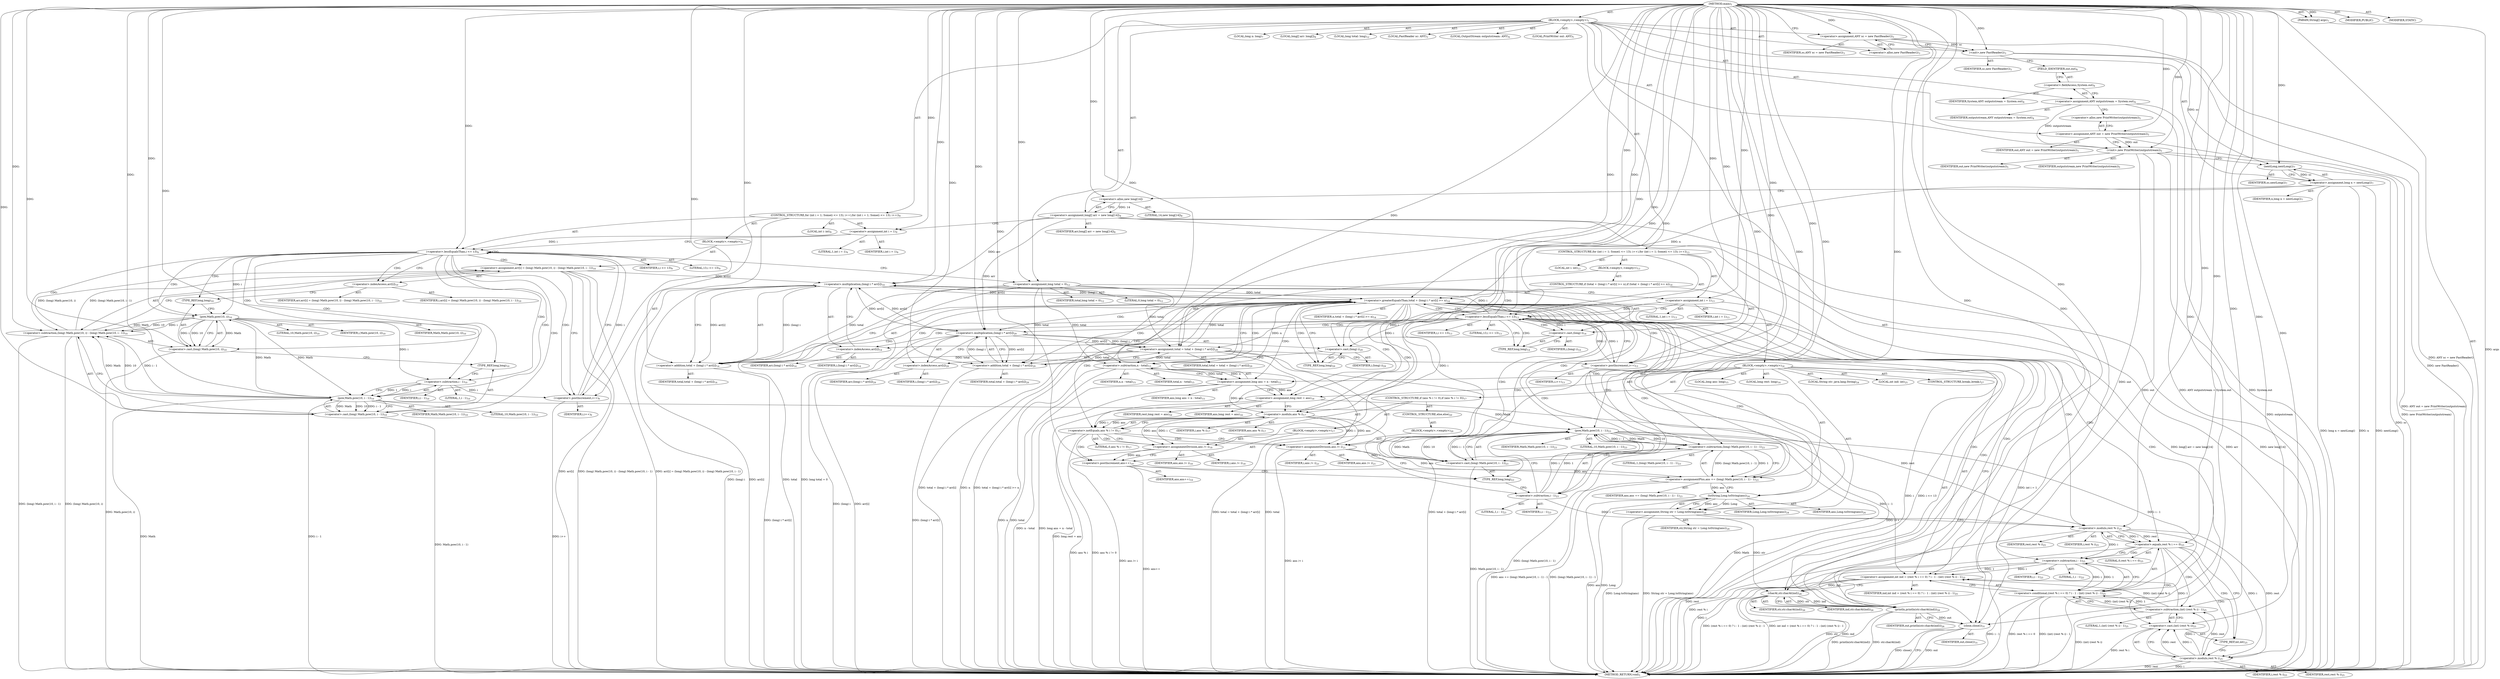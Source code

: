 digraph "main" {  
"21" [label = <(METHOD,main)<SUB>1</SUB>> ]
"22" [label = <(PARAM,String[] args)<SUB>1</SUB>> ]
"23" [label = <(BLOCK,&lt;empty&gt;,&lt;empty&gt;)<SUB>1</SUB>> ]
"4" [label = <(LOCAL,FastReader sc: ANY)<SUB>3</SUB>> ]
"24" [label = <(&lt;operator&gt;.assignment,ANY sc = new FastReader())<SUB>3</SUB>> ]
"25" [label = <(IDENTIFIER,sc,ANY sc = new FastReader())<SUB>3</SUB>> ]
"26" [label = <(&lt;operator&gt;.alloc,new FastReader())<SUB>3</SUB>> ]
"27" [label = <(&lt;init&gt;,new FastReader())<SUB>3</SUB>> ]
"3" [label = <(IDENTIFIER,sc,new FastReader())<SUB>3</SUB>> ]
"28" [label = <(LOCAL,OutputStream outputstream: ANY)<SUB>4</SUB>> ]
"29" [label = <(&lt;operator&gt;.assignment,ANY outputstream = System.out)<SUB>4</SUB>> ]
"30" [label = <(IDENTIFIER,outputstream,ANY outputstream = System.out)<SUB>4</SUB>> ]
"31" [label = <(&lt;operator&gt;.fieldAccess,System.out)<SUB>4</SUB>> ]
"32" [label = <(IDENTIFIER,System,ANY outputstream = System.out)<SUB>4</SUB>> ]
"33" [label = <(FIELD_IDENTIFIER,out,out)<SUB>4</SUB>> ]
"6" [label = <(LOCAL,PrintWriter out: ANY)<SUB>5</SUB>> ]
"34" [label = <(&lt;operator&gt;.assignment,ANY out = new PrintWriter(outputstream))<SUB>5</SUB>> ]
"35" [label = <(IDENTIFIER,out,ANY out = new PrintWriter(outputstream))<SUB>5</SUB>> ]
"36" [label = <(&lt;operator&gt;.alloc,new PrintWriter(outputstream))<SUB>5</SUB>> ]
"37" [label = <(&lt;init&gt;,new PrintWriter(outputstream))<SUB>5</SUB>> ]
"5" [label = <(IDENTIFIER,out,new PrintWriter(outputstream))<SUB>5</SUB>> ]
"38" [label = <(IDENTIFIER,outputstream,new PrintWriter(outputstream))<SUB>5</SUB>> ]
"39" [label = <(LOCAL,long n: long)<SUB>7</SUB>> ]
"40" [label = <(&lt;operator&gt;.assignment,long n = nextLong())<SUB>7</SUB>> ]
"41" [label = <(IDENTIFIER,n,long n = nextLong())<SUB>7</SUB>> ]
"42" [label = <(nextLong,nextLong())<SUB>7</SUB>> ]
"43" [label = <(IDENTIFIER,sc,nextLong())<SUB>7</SUB>> ]
"44" [label = <(LOCAL,long[] arr: long[])<SUB>8</SUB>> ]
"45" [label = <(&lt;operator&gt;.assignment,long[] arr = new long[14])<SUB>8</SUB>> ]
"46" [label = <(IDENTIFIER,arr,long[] arr = new long[14])<SUB>8</SUB>> ]
"47" [label = <(&lt;operator&gt;.alloc,new long[14])> ]
"48" [label = <(LITERAL,14,new long[14])<SUB>8</SUB>> ]
"49" [label = <(CONTROL_STRUCTURE,for (int i = 1; Some(i &lt;= 13); i++),for (int i = 1; Some(i &lt;= 13); i++))<SUB>9</SUB>> ]
"50" [label = <(LOCAL,int i: int)<SUB>9</SUB>> ]
"51" [label = <(&lt;operator&gt;.assignment,int i = 1)<SUB>9</SUB>> ]
"52" [label = <(IDENTIFIER,i,int i = 1)<SUB>9</SUB>> ]
"53" [label = <(LITERAL,1,int i = 1)<SUB>9</SUB>> ]
"54" [label = <(&lt;operator&gt;.lessEqualsThan,i &lt;= 13)<SUB>9</SUB>> ]
"55" [label = <(IDENTIFIER,i,i &lt;= 13)<SUB>9</SUB>> ]
"56" [label = <(LITERAL,13,i &lt;= 13)<SUB>9</SUB>> ]
"57" [label = <(&lt;operator&gt;.postIncrement,i++)<SUB>9</SUB>> ]
"58" [label = <(IDENTIFIER,i,i++)<SUB>9</SUB>> ]
"59" [label = <(BLOCK,&lt;empty&gt;,&lt;empty&gt;)<SUB>9</SUB>> ]
"60" [label = <(&lt;operator&gt;.assignment,arr[i] = (long) Math.pow(10, i) - (long) Math.pow(10, i - 1))<SUB>10</SUB>> ]
"61" [label = <(&lt;operator&gt;.indexAccess,arr[i])<SUB>10</SUB>> ]
"62" [label = <(IDENTIFIER,arr,arr[i] = (long) Math.pow(10, i) - (long) Math.pow(10, i - 1))<SUB>10</SUB>> ]
"63" [label = <(IDENTIFIER,i,arr[i] = (long) Math.pow(10, i) - (long) Math.pow(10, i - 1))<SUB>10</SUB>> ]
"64" [label = <(&lt;operator&gt;.subtraction,(long) Math.pow(10, i) - (long) Math.pow(10, i - 1))<SUB>10</SUB>> ]
"65" [label = <(&lt;operator&gt;.cast,(long) Math.pow(10, i))<SUB>10</SUB>> ]
"66" [label = <(TYPE_REF,long,long)<SUB>10</SUB>> ]
"67" [label = <(pow,Math.pow(10, i))<SUB>10</SUB>> ]
"68" [label = <(IDENTIFIER,Math,Math.pow(10, i))<SUB>10</SUB>> ]
"69" [label = <(LITERAL,10,Math.pow(10, i))<SUB>10</SUB>> ]
"70" [label = <(IDENTIFIER,i,Math.pow(10, i))<SUB>10</SUB>> ]
"71" [label = <(&lt;operator&gt;.cast,(long) Math.pow(10, i - 1))<SUB>10</SUB>> ]
"72" [label = <(TYPE_REF,long,long)<SUB>10</SUB>> ]
"73" [label = <(pow,Math.pow(10, i - 1))<SUB>10</SUB>> ]
"74" [label = <(IDENTIFIER,Math,Math.pow(10, i - 1))<SUB>10</SUB>> ]
"75" [label = <(LITERAL,10,Math.pow(10, i - 1))<SUB>10</SUB>> ]
"76" [label = <(&lt;operator&gt;.subtraction,i - 1)<SUB>10</SUB>> ]
"77" [label = <(IDENTIFIER,i,i - 1)<SUB>10</SUB>> ]
"78" [label = <(LITERAL,1,i - 1)<SUB>10</SUB>> ]
"79" [label = <(LOCAL,long total: long)<SUB>12</SUB>> ]
"80" [label = <(&lt;operator&gt;.assignment,long total = 0)<SUB>12</SUB>> ]
"81" [label = <(IDENTIFIER,total,long total = 0)<SUB>12</SUB>> ]
"82" [label = <(LITERAL,0,long total = 0)<SUB>12</SUB>> ]
"83" [label = <(CONTROL_STRUCTURE,for (int i = 1; Some(i &lt;= 13); i++),for (int i = 1; Some(i &lt;= 13); i++))<SUB>13</SUB>> ]
"84" [label = <(LOCAL,int i: int)<SUB>13</SUB>> ]
"85" [label = <(&lt;operator&gt;.assignment,int i = 1)<SUB>13</SUB>> ]
"86" [label = <(IDENTIFIER,i,int i = 1)<SUB>13</SUB>> ]
"87" [label = <(LITERAL,1,int i = 1)<SUB>13</SUB>> ]
"88" [label = <(&lt;operator&gt;.lessEqualsThan,i &lt;= 13)<SUB>13</SUB>> ]
"89" [label = <(IDENTIFIER,i,i &lt;= 13)<SUB>13</SUB>> ]
"90" [label = <(LITERAL,13,i &lt;= 13)<SUB>13</SUB>> ]
"91" [label = <(&lt;operator&gt;.postIncrement,i++)<SUB>13</SUB>> ]
"92" [label = <(IDENTIFIER,i,i++)<SUB>13</SUB>> ]
"93" [label = <(BLOCK,&lt;empty&gt;,&lt;empty&gt;)<SUB>13</SUB>> ]
"94" [label = <(CONTROL_STRUCTURE,if (total + (long) i * arr[i] &gt;= n),if (total + (long) i * arr[i] &gt;= n))<SUB>14</SUB>> ]
"95" [label = <(&lt;operator&gt;.greaterEqualsThan,total + (long) i * arr[i] &gt;= n)<SUB>14</SUB>> ]
"96" [label = <(&lt;operator&gt;.addition,total + (long) i * arr[i])<SUB>14</SUB>> ]
"97" [label = <(IDENTIFIER,total,total + (long) i * arr[i])<SUB>14</SUB>> ]
"98" [label = <(&lt;operator&gt;.multiplication,(long) i * arr[i])<SUB>14</SUB>> ]
"99" [label = <(&lt;operator&gt;.cast,(long) i)<SUB>14</SUB>> ]
"100" [label = <(TYPE_REF,long,long)<SUB>14</SUB>> ]
"101" [label = <(IDENTIFIER,i,(long) i)<SUB>14</SUB>> ]
"102" [label = <(&lt;operator&gt;.indexAccess,arr[i])<SUB>14</SUB>> ]
"103" [label = <(IDENTIFIER,arr,(long) i * arr[i])<SUB>14</SUB>> ]
"104" [label = <(IDENTIFIER,i,(long) i * arr[i])<SUB>14</SUB>> ]
"105" [label = <(IDENTIFIER,n,total + (long) i * arr[i] &gt;= n)<SUB>14</SUB>> ]
"106" [label = <(BLOCK,&lt;empty&gt;,&lt;empty&gt;)<SUB>14</SUB>> ]
"107" [label = <(LOCAL,long ans: long)<SUB>15</SUB>> ]
"108" [label = <(&lt;operator&gt;.assignment,long ans = n - total)<SUB>15</SUB>> ]
"109" [label = <(IDENTIFIER,ans,long ans = n - total)<SUB>15</SUB>> ]
"110" [label = <(&lt;operator&gt;.subtraction,n - total)<SUB>15</SUB>> ]
"111" [label = <(IDENTIFIER,n,n - total)<SUB>15</SUB>> ]
"112" [label = <(IDENTIFIER,total,n - total)<SUB>15</SUB>> ]
"113" [label = <(LOCAL,long rest: long)<SUB>16</SUB>> ]
"114" [label = <(&lt;operator&gt;.assignment,long rest = ans)<SUB>16</SUB>> ]
"115" [label = <(IDENTIFIER,rest,long rest = ans)<SUB>16</SUB>> ]
"116" [label = <(IDENTIFIER,ans,long rest = ans)<SUB>16</SUB>> ]
"117" [label = <(CONTROL_STRUCTURE,if (ans % i != 0),if (ans % i != 0))<SUB>17</SUB>> ]
"118" [label = <(&lt;operator&gt;.notEquals,ans % i != 0)<SUB>17</SUB>> ]
"119" [label = <(&lt;operator&gt;.modulo,ans % i)<SUB>17</SUB>> ]
"120" [label = <(IDENTIFIER,ans,ans % i)<SUB>17</SUB>> ]
"121" [label = <(IDENTIFIER,i,ans % i)<SUB>17</SUB>> ]
"122" [label = <(LITERAL,0,ans % i != 0)<SUB>17</SUB>> ]
"123" [label = <(BLOCK,&lt;empty&gt;,&lt;empty&gt;)<SUB>17</SUB>> ]
"124" [label = <(&lt;operator&gt;.assignmentDivision,ans /= i)<SUB>18</SUB>> ]
"125" [label = <(IDENTIFIER,ans,ans /= i)<SUB>18</SUB>> ]
"126" [label = <(IDENTIFIER,i,ans /= i)<SUB>18</SUB>> ]
"127" [label = <(&lt;operator&gt;.postIncrement,ans++)<SUB>19</SUB>> ]
"128" [label = <(IDENTIFIER,ans,ans++)<SUB>19</SUB>> ]
"129" [label = <(CONTROL_STRUCTURE,else,else)<SUB>20</SUB>> ]
"130" [label = <(BLOCK,&lt;empty&gt;,&lt;empty&gt;)<SUB>20</SUB>> ]
"131" [label = <(&lt;operator&gt;.assignmentDivision,ans /= i)<SUB>21</SUB>> ]
"132" [label = <(IDENTIFIER,ans,ans /= i)<SUB>21</SUB>> ]
"133" [label = <(IDENTIFIER,i,ans /= i)<SUB>21</SUB>> ]
"134" [label = <(&lt;operator&gt;.assignmentPlus,ans += (long) Math.pow(10, i - 1) - 1)<SUB>23</SUB>> ]
"135" [label = <(IDENTIFIER,ans,ans += (long) Math.pow(10, i - 1) - 1)<SUB>23</SUB>> ]
"136" [label = <(&lt;operator&gt;.subtraction,(long) Math.pow(10, i - 1) - 1)<SUB>23</SUB>> ]
"137" [label = <(&lt;operator&gt;.cast,(long) Math.pow(10, i - 1))<SUB>23</SUB>> ]
"138" [label = <(TYPE_REF,long,long)<SUB>23</SUB>> ]
"139" [label = <(pow,Math.pow(10, i - 1))<SUB>23</SUB>> ]
"140" [label = <(IDENTIFIER,Math,Math.pow(10, i - 1))<SUB>23</SUB>> ]
"141" [label = <(LITERAL,10,Math.pow(10, i - 1))<SUB>23</SUB>> ]
"142" [label = <(&lt;operator&gt;.subtraction,i - 1)<SUB>23</SUB>> ]
"143" [label = <(IDENTIFIER,i,i - 1)<SUB>23</SUB>> ]
"144" [label = <(LITERAL,1,i - 1)<SUB>23</SUB>> ]
"145" [label = <(LITERAL,1,(long) Math.pow(10, i - 1) - 1)<SUB>23</SUB>> ]
"146" [label = <(LOCAL,String str: java.lang.String)<SUB>24</SUB>> ]
"147" [label = <(&lt;operator&gt;.assignment,String str = Long.toString(ans))<SUB>24</SUB>> ]
"148" [label = <(IDENTIFIER,str,String str = Long.toString(ans))<SUB>24</SUB>> ]
"149" [label = <(toString,Long.toString(ans))<SUB>24</SUB>> ]
"150" [label = <(IDENTIFIER,Long,Long.toString(ans))<SUB>24</SUB>> ]
"151" [label = <(IDENTIFIER,ans,Long.toString(ans))<SUB>24</SUB>> ]
"152" [label = <(LOCAL,int ind: int)<SUB>25</SUB>> ]
"153" [label = <(&lt;operator&gt;.assignment,int ind = (rest % i == 0) ? i - 1 : (int) (rest % i) - 1)<SUB>25</SUB>> ]
"154" [label = <(IDENTIFIER,ind,int ind = (rest % i == 0) ? i - 1 : (int) (rest % i) - 1)<SUB>25</SUB>> ]
"155" [label = <(&lt;operator&gt;.conditional,(rest % i == 0) ? i - 1 : (int) (rest % i) - 1)<SUB>25</SUB>> ]
"156" [label = <(&lt;operator&gt;.equals,rest % i == 0)<SUB>25</SUB>> ]
"157" [label = <(&lt;operator&gt;.modulo,rest % i)<SUB>25</SUB>> ]
"158" [label = <(IDENTIFIER,rest,rest % i)<SUB>25</SUB>> ]
"159" [label = <(IDENTIFIER,i,rest % i)<SUB>25</SUB>> ]
"160" [label = <(LITERAL,0,rest % i == 0)<SUB>25</SUB>> ]
"161" [label = <(&lt;operator&gt;.subtraction,i - 1)<SUB>25</SUB>> ]
"162" [label = <(IDENTIFIER,i,i - 1)<SUB>25</SUB>> ]
"163" [label = <(LITERAL,1,i - 1)<SUB>25</SUB>> ]
"164" [label = <(&lt;operator&gt;.subtraction,(int) (rest % i) - 1)<SUB>25</SUB>> ]
"165" [label = <(&lt;operator&gt;.cast,(int) (rest % i))<SUB>25</SUB>> ]
"166" [label = <(TYPE_REF,int,int)<SUB>25</SUB>> ]
"167" [label = <(&lt;operator&gt;.modulo,rest % i)<SUB>25</SUB>> ]
"168" [label = <(IDENTIFIER,rest,rest % i)<SUB>25</SUB>> ]
"169" [label = <(IDENTIFIER,i,rest % i)<SUB>25</SUB>> ]
"170" [label = <(LITERAL,1,(int) (rest % i) - 1)<SUB>25</SUB>> ]
"171" [label = <(println,println(str.charAt(ind)))<SUB>26</SUB>> ]
"172" [label = <(IDENTIFIER,out,println(str.charAt(ind)))<SUB>26</SUB>> ]
"173" [label = <(charAt,str.charAt(ind))<SUB>26</SUB>> ]
"174" [label = <(IDENTIFIER,str,str.charAt(ind))<SUB>26</SUB>> ]
"175" [label = <(IDENTIFIER,ind,str.charAt(ind))<SUB>26</SUB>> ]
"176" [label = <(CONTROL_STRUCTURE,break;,break;)<SUB>27</SUB>> ]
"177" [label = <(&lt;operator&gt;.assignment,total = total + (long) i * arr[i])<SUB>29</SUB>> ]
"178" [label = <(IDENTIFIER,total,total = total + (long) i * arr[i])<SUB>29</SUB>> ]
"179" [label = <(&lt;operator&gt;.addition,total + (long) i * arr[i])<SUB>29</SUB>> ]
"180" [label = <(IDENTIFIER,total,total + (long) i * arr[i])<SUB>29</SUB>> ]
"181" [label = <(&lt;operator&gt;.multiplication,(long) i * arr[i])<SUB>29</SUB>> ]
"182" [label = <(&lt;operator&gt;.cast,(long) i)<SUB>29</SUB>> ]
"183" [label = <(TYPE_REF,long,long)<SUB>29</SUB>> ]
"184" [label = <(IDENTIFIER,i,(long) i)<SUB>29</SUB>> ]
"185" [label = <(&lt;operator&gt;.indexAccess,arr[i])<SUB>29</SUB>> ]
"186" [label = <(IDENTIFIER,arr,(long) i * arr[i])<SUB>29</SUB>> ]
"187" [label = <(IDENTIFIER,i,(long) i * arr[i])<SUB>29</SUB>> ]
"188" [label = <(close,close())<SUB>31</SUB>> ]
"189" [label = <(IDENTIFIER,out,close())<SUB>31</SUB>> ]
"190" [label = <(MODIFIER,PUBLIC)> ]
"191" [label = <(MODIFIER,STATIC)> ]
"192" [label = <(METHOD_RETURN,void)<SUB>1</SUB>> ]
  "21" -> "22"  [ label = "AST: "] 
  "21" -> "23"  [ label = "AST: "] 
  "21" -> "190"  [ label = "AST: "] 
  "21" -> "191"  [ label = "AST: "] 
  "21" -> "192"  [ label = "AST: "] 
  "23" -> "4"  [ label = "AST: "] 
  "23" -> "24"  [ label = "AST: "] 
  "23" -> "27"  [ label = "AST: "] 
  "23" -> "28"  [ label = "AST: "] 
  "23" -> "29"  [ label = "AST: "] 
  "23" -> "6"  [ label = "AST: "] 
  "23" -> "34"  [ label = "AST: "] 
  "23" -> "37"  [ label = "AST: "] 
  "23" -> "39"  [ label = "AST: "] 
  "23" -> "40"  [ label = "AST: "] 
  "23" -> "44"  [ label = "AST: "] 
  "23" -> "45"  [ label = "AST: "] 
  "23" -> "49"  [ label = "AST: "] 
  "23" -> "79"  [ label = "AST: "] 
  "23" -> "80"  [ label = "AST: "] 
  "23" -> "83"  [ label = "AST: "] 
  "23" -> "188"  [ label = "AST: "] 
  "24" -> "25"  [ label = "AST: "] 
  "24" -> "26"  [ label = "AST: "] 
  "27" -> "3"  [ label = "AST: "] 
  "29" -> "30"  [ label = "AST: "] 
  "29" -> "31"  [ label = "AST: "] 
  "31" -> "32"  [ label = "AST: "] 
  "31" -> "33"  [ label = "AST: "] 
  "34" -> "35"  [ label = "AST: "] 
  "34" -> "36"  [ label = "AST: "] 
  "37" -> "5"  [ label = "AST: "] 
  "37" -> "38"  [ label = "AST: "] 
  "40" -> "41"  [ label = "AST: "] 
  "40" -> "42"  [ label = "AST: "] 
  "42" -> "43"  [ label = "AST: "] 
  "45" -> "46"  [ label = "AST: "] 
  "45" -> "47"  [ label = "AST: "] 
  "47" -> "48"  [ label = "AST: "] 
  "49" -> "50"  [ label = "AST: "] 
  "49" -> "51"  [ label = "AST: "] 
  "49" -> "54"  [ label = "AST: "] 
  "49" -> "57"  [ label = "AST: "] 
  "49" -> "59"  [ label = "AST: "] 
  "51" -> "52"  [ label = "AST: "] 
  "51" -> "53"  [ label = "AST: "] 
  "54" -> "55"  [ label = "AST: "] 
  "54" -> "56"  [ label = "AST: "] 
  "57" -> "58"  [ label = "AST: "] 
  "59" -> "60"  [ label = "AST: "] 
  "60" -> "61"  [ label = "AST: "] 
  "60" -> "64"  [ label = "AST: "] 
  "61" -> "62"  [ label = "AST: "] 
  "61" -> "63"  [ label = "AST: "] 
  "64" -> "65"  [ label = "AST: "] 
  "64" -> "71"  [ label = "AST: "] 
  "65" -> "66"  [ label = "AST: "] 
  "65" -> "67"  [ label = "AST: "] 
  "67" -> "68"  [ label = "AST: "] 
  "67" -> "69"  [ label = "AST: "] 
  "67" -> "70"  [ label = "AST: "] 
  "71" -> "72"  [ label = "AST: "] 
  "71" -> "73"  [ label = "AST: "] 
  "73" -> "74"  [ label = "AST: "] 
  "73" -> "75"  [ label = "AST: "] 
  "73" -> "76"  [ label = "AST: "] 
  "76" -> "77"  [ label = "AST: "] 
  "76" -> "78"  [ label = "AST: "] 
  "80" -> "81"  [ label = "AST: "] 
  "80" -> "82"  [ label = "AST: "] 
  "83" -> "84"  [ label = "AST: "] 
  "83" -> "85"  [ label = "AST: "] 
  "83" -> "88"  [ label = "AST: "] 
  "83" -> "91"  [ label = "AST: "] 
  "83" -> "93"  [ label = "AST: "] 
  "85" -> "86"  [ label = "AST: "] 
  "85" -> "87"  [ label = "AST: "] 
  "88" -> "89"  [ label = "AST: "] 
  "88" -> "90"  [ label = "AST: "] 
  "91" -> "92"  [ label = "AST: "] 
  "93" -> "94"  [ label = "AST: "] 
  "93" -> "177"  [ label = "AST: "] 
  "94" -> "95"  [ label = "AST: "] 
  "94" -> "106"  [ label = "AST: "] 
  "95" -> "96"  [ label = "AST: "] 
  "95" -> "105"  [ label = "AST: "] 
  "96" -> "97"  [ label = "AST: "] 
  "96" -> "98"  [ label = "AST: "] 
  "98" -> "99"  [ label = "AST: "] 
  "98" -> "102"  [ label = "AST: "] 
  "99" -> "100"  [ label = "AST: "] 
  "99" -> "101"  [ label = "AST: "] 
  "102" -> "103"  [ label = "AST: "] 
  "102" -> "104"  [ label = "AST: "] 
  "106" -> "107"  [ label = "AST: "] 
  "106" -> "108"  [ label = "AST: "] 
  "106" -> "113"  [ label = "AST: "] 
  "106" -> "114"  [ label = "AST: "] 
  "106" -> "117"  [ label = "AST: "] 
  "106" -> "134"  [ label = "AST: "] 
  "106" -> "146"  [ label = "AST: "] 
  "106" -> "147"  [ label = "AST: "] 
  "106" -> "152"  [ label = "AST: "] 
  "106" -> "153"  [ label = "AST: "] 
  "106" -> "171"  [ label = "AST: "] 
  "106" -> "176"  [ label = "AST: "] 
  "108" -> "109"  [ label = "AST: "] 
  "108" -> "110"  [ label = "AST: "] 
  "110" -> "111"  [ label = "AST: "] 
  "110" -> "112"  [ label = "AST: "] 
  "114" -> "115"  [ label = "AST: "] 
  "114" -> "116"  [ label = "AST: "] 
  "117" -> "118"  [ label = "AST: "] 
  "117" -> "123"  [ label = "AST: "] 
  "117" -> "129"  [ label = "AST: "] 
  "118" -> "119"  [ label = "AST: "] 
  "118" -> "122"  [ label = "AST: "] 
  "119" -> "120"  [ label = "AST: "] 
  "119" -> "121"  [ label = "AST: "] 
  "123" -> "124"  [ label = "AST: "] 
  "123" -> "127"  [ label = "AST: "] 
  "124" -> "125"  [ label = "AST: "] 
  "124" -> "126"  [ label = "AST: "] 
  "127" -> "128"  [ label = "AST: "] 
  "129" -> "130"  [ label = "AST: "] 
  "130" -> "131"  [ label = "AST: "] 
  "131" -> "132"  [ label = "AST: "] 
  "131" -> "133"  [ label = "AST: "] 
  "134" -> "135"  [ label = "AST: "] 
  "134" -> "136"  [ label = "AST: "] 
  "136" -> "137"  [ label = "AST: "] 
  "136" -> "145"  [ label = "AST: "] 
  "137" -> "138"  [ label = "AST: "] 
  "137" -> "139"  [ label = "AST: "] 
  "139" -> "140"  [ label = "AST: "] 
  "139" -> "141"  [ label = "AST: "] 
  "139" -> "142"  [ label = "AST: "] 
  "142" -> "143"  [ label = "AST: "] 
  "142" -> "144"  [ label = "AST: "] 
  "147" -> "148"  [ label = "AST: "] 
  "147" -> "149"  [ label = "AST: "] 
  "149" -> "150"  [ label = "AST: "] 
  "149" -> "151"  [ label = "AST: "] 
  "153" -> "154"  [ label = "AST: "] 
  "153" -> "155"  [ label = "AST: "] 
  "155" -> "156"  [ label = "AST: "] 
  "155" -> "161"  [ label = "AST: "] 
  "155" -> "164"  [ label = "AST: "] 
  "156" -> "157"  [ label = "AST: "] 
  "156" -> "160"  [ label = "AST: "] 
  "157" -> "158"  [ label = "AST: "] 
  "157" -> "159"  [ label = "AST: "] 
  "161" -> "162"  [ label = "AST: "] 
  "161" -> "163"  [ label = "AST: "] 
  "164" -> "165"  [ label = "AST: "] 
  "164" -> "170"  [ label = "AST: "] 
  "165" -> "166"  [ label = "AST: "] 
  "165" -> "167"  [ label = "AST: "] 
  "167" -> "168"  [ label = "AST: "] 
  "167" -> "169"  [ label = "AST: "] 
  "171" -> "172"  [ label = "AST: "] 
  "171" -> "173"  [ label = "AST: "] 
  "173" -> "174"  [ label = "AST: "] 
  "173" -> "175"  [ label = "AST: "] 
  "177" -> "178"  [ label = "AST: "] 
  "177" -> "179"  [ label = "AST: "] 
  "179" -> "180"  [ label = "AST: "] 
  "179" -> "181"  [ label = "AST: "] 
  "181" -> "182"  [ label = "AST: "] 
  "181" -> "185"  [ label = "AST: "] 
  "182" -> "183"  [ label = "AST: "] 
  "182" -> "184"  [ label = "AST: "] 
  "185" -> "186"  [ label = "AST: "] 
  "185" -> "187"  [ label = "AST: "] 
  "188" -> "189"  [ label = "AST: "] 
  "24" -> "27"  [ label = "CFG: "] 
  "27" -> "33"  [ label = "CFG: "] 
  "29" -> "36"  [ label = "CFG: "] 
  "34" -> "37"  [ label = "CFG: "] 
  "37" -> "42"  [ label = "CFG: "] 
  "40" -> "47"  [ label = "CFG: "] 
  "45" -> "51"  [ label = "CFG: "] 
  "80" -> "85"  [ label = "CFG: "] 
  "188" -> "192"  [ label = "CFG: "] 
  "26" -> "24"  [ label = "CFG: "] 
  "31" -> "29"  [ label = "CFG: "] 
  "36" -> "34"  [ label = "CFG: "] 
  "42" -> "40"  [ label = "CFG: "] 
  "47" -> "45"  [ label = "CFG: "] 
  "51" -> "54"  [ label = "CFG: "] 
  "54" -> "61"  [ label = "CFG: "] 
  "54" -> "80"  [ label = "CFG: "] 
  "57" -> "54"  [ label = "CFG: "] 
  "85" -> "88"  [ label = "CFG: "] 
  "88" -> "100"  [ label = "CFG: "] 
  "88" -> "188"  [ label = "CFG: "] 
  "91" -> "88"  [ label = "CFG: "] 
  "33" -> "31"  [ label = "CFG: "] 
  "60" -> "57"  [ label = "CFG: "] 
  "177" -> "91"  [ label = "CFG: "] 
  "61" -> "66"  [ label = "CFG: "] 
  "64" -> "60"  [ label = "CFG: "] 
  "95" -> "110"  [ label = "CFG: "] 
  "95" -> "183"  [ label = "CFG: "] 
  "179" -> "177"  [ label = "CFG: "] 
  "65" -> "72"  [ label = "CFG: "] 
  "71" -> "64"  [ label = "CFG: "] 
  "96" -> "95"  [ label = "CFG: "] 
  "108" -> "114"  [ label = "CFG: "] 
  "114" -> "119"  [ label = "CFG: "] 
  "134" -> "149"  [ label = "CFG: "] 
  "147" -> "157"  [ label = "CFG: "] 
  "153" -> "173"  [ label = "CFG: "] 
  "171" -> "188"  [ label = "CFG: "] 
  "181" -> "179"  [ label = "CFG: "] 
  "66" -> "67"  [ label = "CFG: "] 
  "67" -> "65"  [ label = "CFG: "] 
  "72" -> "76"  [ label = "CFG: "] 
  "73" -> "71"  [ label = "CFG: "] 
  "98" -> "96"  [ label = "CFG: "] 
  "110" -> "108"  [ label = "CFG: "] 
  "118" -> "124"  [ label = "CFG: "] 
  "118" -> "131"  [ label = "CFG: "] 
  "136" -> "134"  [ label = "CFG: "] 
  "149" -> "147"  [ label = "CFG: "] 
  "155" -> "153"  [ label = "CFG: "] 
  "173" -> "171"  [ label = "CFG: "] 
  "182" -> "185"  [ label = "CFG: "] 
  "185" -> "181"  [ label = "CFG: "] 
  "76" -> "73"  [ label = "CFG: "] 
  "99" -> "102"  [ label = "CFG: "] 
  "102" -> "98"  [ label = "CFG: "] 
  "119" -> "118"  [ label = "CFG: "] 
  "124" -> "127"  [ label = "CFG: "] 
  "127" -> "138"  [ label = "CFG: "] 
  "137" -> "136"  [ label = "CFG: "] 
  "156" -> "166"  [ label = "CFG: "] 
  "156" -> "161"  [ label = "CFG: "] 
  "161" -> "155"  [ label = "CFG: "] 
  "164" -> "155"  [ label = "CFG: "] 
  "183" -> "182"  [ label = "CFG: "] 
  "100" -> "99"  [ label = "CFG: "] 
  "131" -> "138"  [ label = "CFG: "] 
  "138" -> "142"  [ label = "CFG: "] 
  "139" -> "137"  [ label = "CFG: "] 
  "157" -> "156"  [ label = "CFG: "] 
  "165" -> "164"  [ label = "CFG: "] 
  "142" -> "139"  [ label = "CFG: "] 
  "166" -> "167"  [ label = "CFG: "] 
  "167" -> "165"  [ label = "CFG: "] 
  "21" -> "26"  [ label = "CFG: "] 
  "22" -> "192"  [ label = "DDG: args"] 
  "24" -> "192"  [ label = "DDG: ANY sc = new FastReader()"] 
  "27" -> "192"  [ label = "DDG: new FastReader()"] 
  "29" -> "192"  [ label = "DDG: System.out"] 
  "29" -> "192"  [ label = "DDG: ANY outputstream = System.out"] 
  "34" -> "192"  [ label = "DDG: ANY out = new PrintWriter(outputstream)"] 
  "37" -> "192"  [ label = "DDG: outputstream"] 
  "37" -> "192"  [ label = "DDG: new PrintWriter(outputstream)"] 
  "40" -> "192"  [ label = "DDG: n"] 
  "42" -> "192"  [ label = "DDG: sc"] 
  "40" -> "192"  [ label = "DDG: nextLong()"] 
  "40" -> "192"  [ label = "DDG: long n = nextLong()"] 
  "45" -> "192"  [ label = "DDG: arr"] 
  "45" -> "192"  [ label = "DDG: new long[14]"] 
  "45" -> "192"  [ label = "DDG: long[] arr = new long[14]"] 
  "80" -> "192"  [ label = "DDG: total"] 
  "80" -> "192"  [ label = "DDG: long total = 0"] 
  "85" -> "192"  [ label = "DDG: int i = 1"] 
  "88" -> "192"  [ label = "DDG: i"] 
  "88" -> "192"  [ label = "DDG: i &lt;= 13"] 
  "98" -> "192"  [ label = "DDG: (long) i"] 
  "98" -> "192"  [ label = "DDG: arr[i]"] 
  "96" -> "192"  [ label = "DDG: (long) i * arr[i]"] 
  "95" -> "192"  [ label = "DDG: total + (long) i * arr[i]"] 
  "95" -> "192"  [ label = "DDG: n"] 
  "95" -> "192"  [ label = "DDG: total + (long) i * arr[i] &gt;= n"] 
  "177" -> "192"  [ label = "DDG: total"] 
  "181" -> "192"  [ label = "DDG: (long) i"] 
  "181" -> "192"  [ label = "DDG: arr[i]"] 
  "179" -> "192"  [ label = "DDG: (long) i * arr[i]"] 
  "177" -> "192"  [ label = "DDG: total + (long) i * arr[i]"] 
  "177" -> "192"  [ label = "DDG: total = total + (long) i * arr[i]"] 
  "91" -> "192"  [ label = "DDG: i++"] 
  "110" -> "192"  [ label = "DDG: n"] 
  "110" -> "192"  [ label = "DDG: total"] 
  "108" -> "192"  [ label = "DDG: n - total"] 
  "108" -> "192"  [ label = "DDG: long ans = n - total"] 
  "114" -> "192"  [ label = "DDG: long rest = ans"] 
  "118" -> "192"  [ label = "DDG: ans % i"] 
  "118" -> "192"  [ label = "DDG: ans % i != 0"] 
  "131" -> "192"  [ label = "DDG: ans /= i"] 
  "124" -> "192"  [ label = "DDG: ans /= i"] 
  "127" -> "192"  [ label = "DDG: ans++"] 
  "139" -> "192"  [ label = "DDG: Math"] 
  "137" -> "192"  [ label = "DDG: Math.pow(10, i - 1)"] 
  "136" -> "192"  [ label = "DDG: (long) Math.pow(10, i - 1)"] 
  "134" -> "192"  [ label = "DDG: (long) Math.pow(10, i - 1) - 1"] 
  "134" -> "192"  [ label = "DDG: ans += (long) Math.pow(10, i - 1) - 1"] 
  "149" -> "192"  [ label = "DDG: ans"] 
  "147" -> "192"  [ label = "DDG: Long.toString(ans)"] 
  "147" -> "192"  [ label = "DDG: String str = Long.toString(ans)"] 
  "157" -> "192"  [ label = "DDG: rest"] 
  "156" -> "192"  [ label = "DDG: rest % i"] 
  "155" -> "192"  [ label = "DDG: rest % i == 0"] 
  "167" -> "192"  [ label = "DDG: rest"] 
  "167" -> "192"  [ label = "DDG: i"] 
  "165" -> "192"  [ label = "DDG: rest % i"] 
  "164" -> "192"  [ label = "DDG: (int) (rest % i)"] 
  "155" -> "192"  [ label = "DDG: (int) (rest % i) - 1"] 
  "161" -> "192"  [ label = "DDG: i"] 
  "155" -> "192"  [ label = "DDG: i - 1"] 
  "153" -> "192"  [ label = "DDG: (rest % i == 0) ? i - 1 : (int) (rest % i) - 1"] 
  "153" -> "192"  [ label = "DDG: int ind = (rest % i == 0) ? i - 1 : (int) (rest % i) - 1"] 
  "173" -> "192"  [ label = "DDG: str"] 
  "173" -> "192"  [ label = "DDG: ind"] 
  "171" -> "192"  [ label = "DDG: str.charAt(ind)"] 
  "171" -> "192"  [ label = "DDG: println(str.charAt(ind))"] 
  "188" -> "192"  [ label = "DDG: out"] 
  "188" -> "192"  [ label = "DDG: close()"] 
  "60" -> "192"  [ label = "DDG: arr[i]"] 
  "65" -> "192"  [ label = "DDG: Math.pow(10, i)"] 
  "64" -> "192"  [ label = "DDG: (long) Math.pow(10, i)"] 
  "73" -> "192"  [ label = "DDG: Math"] 
  "73" -> "192"  [ label = "DDG: i - 1"] 
  "71" -> "192"  [ label = "DDG: Math.pow(10, i - 1)"] 
  "64" -> "192"  [ label = "DDG: (long) Math.pow(10, i - 1)"] 
  "60" -> "192"  [ label = "DDG: (long) Math.pow(10, i) - (long) Math.pow(10, i - 1)"] 
  "60" -> "192"  [ label = "DDG: arr[i] = (long) Math.pow(10, i) - (long) Math.pow(10, i - 1)"] 
  "57" -> "192"  [ label = "DDG: i++"] 
  "149" -> "192"  [ label = "DDG: Long"] 
  "21" -> "22"  [ label = "DDG: "] 
  "21" -> "24"  [ label = "DDG: "] 
  "21" -> "34"  [ label = "DDG: "] 
  "42" -> "40"  [ label = "DDG: sc"] 
  "47" -> "45"  [ label = "DDG: 14"] 
  "21" -> "80"  [ label = "DDG: "] 
  "24" -> "27"  [ label = "DDG: sc"] 
  "21" -> "27"  [ label = "DDG: "] 
  "34" -> "37"  [ label = "DDG: out"] 
  "21" -> "37"  [ label = "DDG: "] 
  "29" -> "37"  [ label = "DDG: outputstream"] 
  "21" -> "51"  [ label = "DDG: "] 
  "21" -> "85"  [ label = "DDG: "] 
  "37" -> "188"  [ label = "DDG: out"] 
  "171" -> "188"  [ label = "DDG: out"] 
  "21" -> "188"  [ label = "DDG: "] 
  "27" -> "42"  [ label = "DDG: sc"] 
  "21" -> "42"  [ label = "DDG: "] 
  "21" -> "47"  [ label = "DDG: "] 
  "51" -> "54"  [ label = "DDG: i"] 
  "57" -> "54"  [ label = "DDG: i"] 
  "21" -> "54"  [ label = "DDG: "] 
  "76" -> "57"  [ label = "DDG: i"] 
  "21" -> "57"  [ label = "DDG: "] 
  "64" -> "60"  [ label = "DDG: (long) Math.pow(10, i)"] 
  "64" -> "60"  [ label = "DDG: (long) Math.pow(10, i - 1)"] 
  "85" -> "88"  [ label = "DDG: i"] 
  "91" -> "88"  [ label = "DDG: i"] 
  "21" -> "88"  [ label = "DDG: "] 
  "21" -> "91"  [ label = "DDG: "] 
  "88" -> "91"  [ label = "DDG: i"] 
  "21" -> "177"  [ label = "DDG: "] 
  "80" -> "177"  [ label = "DDG: total"] 
  "181" -> "177"  [ label = "DDG: (long) i"] 
  "181" -> "177"  [ label = "DDG: arr[i]"] 
  "21" -> "64"  [ label = "DDG: "] 
  "67" -> "64"  [ label = "DDG: Math"] 
  "67" -> "64"  [ label = "DDG: 10"] 
  "67" -> "64"  [ label = "DDG: i"] 
  "73" -> "64"  [ label = "DDG: Math"] 
  "73" -> "64"  [ label = "DDG: 10"] 
  "73" -> "64"  [ label = "DDG: i - 1"] 
  "80" -> "95"  [ label = "DDG: total"] 
  "177" -> "95"  [ label = "DDG: total"] 
  "21" -> "95"  [ label = "DDG: "] 
  "98" -> "95"  [ label = "DDG: (long) i"] 
  "98" -> "95"  [ label = "DDG: arr[i]"] 
  "40" -> "95"  [ label = "DDG: n"] 
  "110" -> "108"  [ label = "DDG: n"] 
  "110" -> "108"  [ label = "DDG: total"] 
  "108" -> "114"  [ label = "DDG: ans"] 
  "21" -> "114"  [ label = "DDG: "] 
  "136" -> "134"  [ label = "DDG: (long) Math.pow(10, i - 1)"] 
  "136" -> "134"  [ label = "DDG: 1"] 
  "149" -> "147"  [ label = "DDG: Long"] 
  "149" -> "147"  [ label = "DDG: ans"] 
  "139" -> "153"  [ label = "DDG: i - 1"] 
  "161" -> "153"  [ label = "DDG: i"] 
  "161" -> "153"  [ label = "DDG: 1"] 
  "164" -> "153"  [ label = "DDG: (int) (rest % i)"] 
  "164" -> "153"  [ label = "DDG: 1"] 
  "21" -> "179"  [ label = "DDG: "] 
  "80" -> "179"  [ label = "DDG: total"] 
  "177" -> "179"  [ label = "DDG: total"] 
  "181" -> "179"  [ label = "DDG: (long) i"] 
  "181" -> "179"  [ label = "DDG: arr[i]"] 
  "21" -> "65"  [ label = "DDG: "] 
  "67" -> "65"  [ label = "DDG: Math"] 
  "67" -> "65"  [ label = "DDG: 10"] 
  "67" -> "65"  [ label = "DDG: i"] 
  "21" -> "71"  [ label = "DDG: "] 
  "73" -> "71"  [ label = "DDG: Math"] 
  "73" -> "71"  [ label = "DDG: 10"] 
  "73" -> "71"  [ label = "DDG: i - 1"] 
  "80" -> "96"  [ label = "DDG: total"] 
  "177" -> "96"  [ label = "DDG: total"] 
  "21" -> "96"  [ label = "DDG: "] 
  "98" -> "96"  [ label = "DDG: (long) i"] 
  "98" -> "96"  [ label = "DDG: arr[i]"] 
  "131" -> "134"  [ label = "DDG: ans"] 
  "127" -> "134"  [ label = "DDG: ans"] 
  "21" -> "134"  [ label = "DDG: "] 
  "37" -> "171"  [ label = "DDG: out"] 
  "21" -> "171"  [ label = "DDG: "] 
  "173" -> "171"  [ label = "DDG: str"] 
  "173" -> "171"  [ label = "DDG: ind"] 
  "21" -> "181"  [ label = "DDG: "] 
  "88" -> "181"  [ label = "DDG: i"] 
  "45" -> "181"  [ label = "DDG: arr"] 
  "98" -> "181"  [ label = "DDG: arr[i]"] 
  "73" -> "67"  [ label = "DDG: Math"] 
  "21" -> "67"  [ label = "DDG: "] 
  "54" -> "67"  [ label = "DDG: i"] 
  "67" -> "73"  [ label = "DDG: Math"] 
  "21" -> "73"  [ label = "DDG: "] 
  "76" -> "73"  [ label = "DDG: i"] 
  "76" -> "73"  [ label = "DDG: 1"] 
  "21" -> "98"  [ label = "DDG: "] 
  "88" -> "98"  [ label = "DDG: i"] 
  "45" -> "98"  [ label = "DDG: arr"] 
  "181" -> "98"  [ label = "DDG: arr[i]"] 
  "60" -> "98"  [ label = "DDG: arr[i]"] 
  "95" -> "110"  [ label = "DDG: n"] 
  "21" -> "110"  [ label = "DDG: "] 
  "80" -> "110"  [ label = "DDG: total"] 
  "177" -> "110"  [ label = "DDG: total"] 
  "119" -> "118"  [ label = "DDG: ans"] 
  "119" -> "118"  [ label = "DDG: i"] 
  "21" -> "118"  [ label = "DDG: "] 
  "119" -> "124"  [ label = "DDG: i"] 
  "21" -> "124"  [ label = "DDG: "] 
  "21" -> "136"  [ label = "DDG: "] 
  "139" -> "136"  [ label = "DDG: Math"] 
  "139" -> "136"  [ label = "DDG: 10"] 
  "139" -> "136"  [ label = "DDG: i - 1"] 
  "21" -> "149"  [ label = "DDG: "] 
  "134" -> "149"  [ label = "DDG: ans"] 
  "139" -> "155"  [ label = "DDG: i - 1"] 
  "161" -> "155"  [ label = "DDG: i"] 
  "161" -> "155"  [ label = "DDG: 1"] 
  "164" -> "155"  [ label = "DDG: (int) (rest % i)"] 
  "164" -> "155"  [ label = "DDG: 1"] 
  "147" -> "173"  [ label = "DDG: str"] 
  "21" -> "173"  [ label = "DDG: "] 
  "153" -> "173"  [ label = "DDG: ind"] 
  "21" -> "182"  [ label = "DDG: "] 
  "88" -> "182"  [ label = "DDG: i"] 
  "67" -> "76"  [ label = "DDG: i"] 
  "21" -> "76"  [ label = "DDG: "] 
  "21" -> "99"  [ label = "DDG: "] 
  "88" -> "99"  [ label = "DDG: i"] 
  "21" -> "119"  [ label = "DDG: "] 
  "108" -> "119"  [ label = "DDG: ans"] 
  "88" -> "119"  [ label = "DDG: i"] 
  "119" -> "124"  [ label = "DDG: ans"] 
  "124" -> "127"  [ label = "DDG: ans"] 
  "21" -> "127"  [ label = "DDG: "] 
  "119" -> "131"  [ label = "DDG: i"] 
  "21" -> "131"  [ label = "DDG: "] 
  "21" -> "137"  [ label = "DDG: "] 
  "139" -> "137"  [ label = "DDG: Math"] 
  "139" -> "137"  [ label = "DDG: 10"] 
  "139" -> "137"  [ label = "DDG: i - 1"] 
  "157" -> "156"  [ label = "DDG: rest"] 
  "157" -> "156"  [ label = "DDG: i"] 
  "21" -> "156"  [ label = "DDG: "] 
  "157" -> "161"  [ label = "DDG: i"] 
  "21" -> "161"  [ label = "DDG: "] 
  "21" -> "164"  [ label = "DDG: "] 
  "167" -> "164"  [ label = "DDG: rest"] 
  "167" -> "164"  [ label = "DDG: i"] 
  "119" -> "131"  [ label = "DDG: ans"] 
  "73" -> "139"  [ label = "DDG: Math"] 
  "21" -> "139"  [ label = "DDG: "] 
  "142" -> "139"  [ label = "DDG: i"] 
  "142" -> "139"  [ label = "DDG: 1"] 
  "114" -> "157"  [ label = "DDG: rest"] 
  "21" -> "157"  [ label = "DDG: "] 
  "142" -> "157"  [ label = "DDG: i"] 
  "21" -> "165"  [ label = "DDG: "] 
  "167" -> "165"  [ label = "DDG: rest"] 
  "167" -> "165"  [ label = "DDG: i"] 
  "21" -> "142"  [ label = "DDG: "] 
  "119" -> "142"  [ label = "DDG: i"] 
  "157" -> "167"  [ label = "DDG: rest"] 
  "21" -> "167"  [ label = "DDG: "] 
  "157" -> "167"  [ label = "DDG: i"] 
  "54" -> "60"  [ label = "CDG: "] 
  "54" -> "73"  [ label = "CDG: "] 
  "54" -> "64"  [ label = "CDG: "] 
  "54" -> "57"  [ label = "CDG: "] 
  "54" -> "67"  [ label = "CDG: "] 
  "54" -> "76"  [ label = "CDG: "] 
  "54" -> "54"  [ label = "CDG: "] 
  "54" -> "61"  [ label = "CDG: "] 
  "54" -> "66"  [ label = "CDG: "] 
  "54" -> "72"  [ label = "CDG: "] 
  "54" -> "65"  [ label = "CDG: "] 
  "54" -> "71"  [ label = "CDG: "] 
  "88" -> "96"  [ label = "CDG: "] 
  "88" -> "98"  [ label = "CDG: "] 
  "88" -> "102"  [ label = "CDG: "] 
  "88" -> "95"  [ label = "CDG: "] 
  "88" -> "100"  [ label = "CDG: "] 
  "88" -> "99"  [ label = "CDG: "] 
  "95" -> "136"  [ label = "CDG: "] 
  "95" -> "114"  [ label = "CDG: "] 
  "95" -> "179"  [ label = "CDG: "] 
  "95" -> "149"  [ label = "CDG: "] 
  "95" -> "185"  [ label = "CDG: "] 
  "95" -> "119"  [ label = "CDG: "] 
  "95" -> "153"  [ label = "CDG: "] 
  "95" -> "91"  [ label = "CDG: "] 
  "95" -> "134"  [ label = "CDG: "] 
  "95" -> "138"  [ label = "CDG: "] 
  "95" -> "181"  [ label = "CDG: "] 
  "95" -> "173"  [ label = "CDG: "] 
  "95" -> "137"  [ label = "CDG: "] 
  "95" -> "118"  [ label = "CDG: "] 
  "95" -> "182"  [ label = "CDG: "] 
  "95" -> "88"  [ label = "CDG: "] 
  "95" -> "155"  [ label = "CDG: "] 
  "95" -> "139"  [ label = "CDG: "] 
  "95" -> "108"  [ label = "CDG: "] 
  "95" -> "171"  [ label = "CDG: "] 
  "95" -> "183"  [ label = "CDG: "] 
  "95" -> "142"  [ label = "CDG: "] 
  "95" -> "157"  [ label = "CDG: "] 
  "95" -> "177"  [ label = "CDG: "] 
  "95" -> "147"  [ label = "CDG: "] 
  "95" -> "110"  [ label = "CDG: "] 
  "95" -> "156"  [ label = "CDG: "] 
  "118" -> "131"  [ label = "CDG: "] 
  "118" -> "127"  [ label = "CDG: "] 
  "118" -> "124"  [ label = "CDG: "] 
  "156" -> "167"  [ label = "CDG: "] 
  "156" -> "161"  [ label = "CDG: "] 
  "156" -> "164"  [ label = "CDG: "] 
  "156" -> "166"  [ label = "CDG: "] 
  "156" -> "165"  [ label = "CDG: "] 
}
